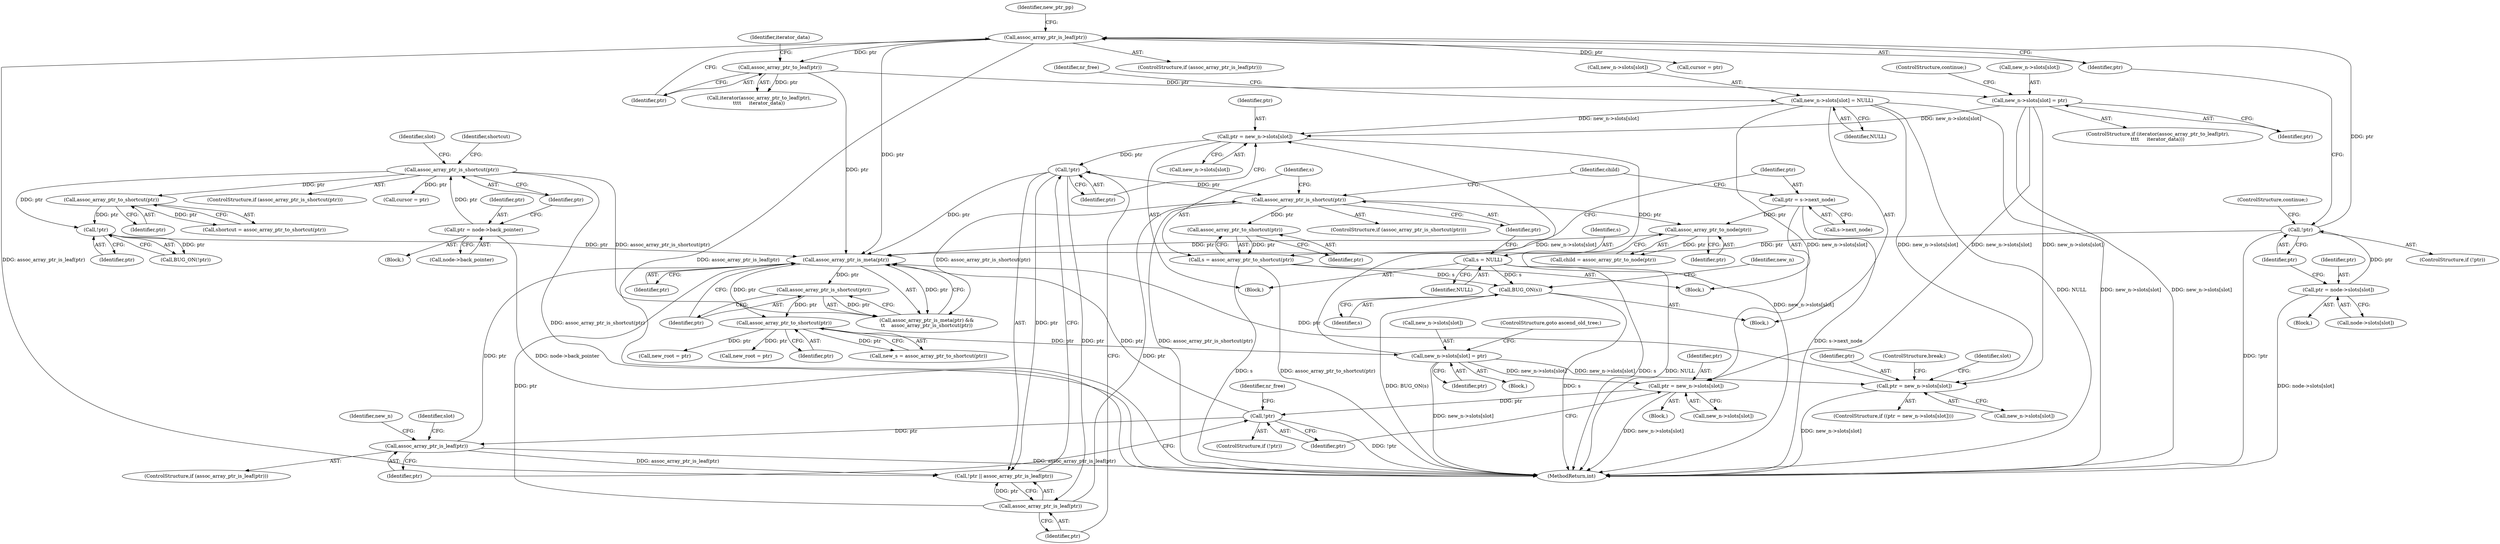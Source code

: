 digraph "0_linux_95389b08d93d5c06ec63ab49bd732b0069b7c35e@pointer" {
"1000494" [label="(Call,BUG_ON(s))"];
"1000448" [label="(Call,s = NULL)"];
"1000455" [label="(Call,s = assoc_array_ptr_to_shortcut(ptr))"];
"1000457" [label="(Call,assoc_array_ptr_to_shortcut(ptr))"];
"1000452" [label="(Call,assoc_array_ptr_is_shortcut(ptr))"];
"1000445" [label="(Call,assoc_array_ptr_is_leaf(ptr))"];
"1000443" [label="(Call,!ptr)"];
"1000434" [label="(Call,ptr = new_n->slots[slot])"];
"1000715" [label="(Call,new_n->slots[slot] = ptr)"];
"1000620" [label="(Call,assoc_array_ptr_to_shortcut(ptr))"];
"1000612" [label="(Call,assoc_array_ptr_is_shortcut(ptr))"];
"1000610" [label="(Call,assoc_array_ptr_is_meta(ptr))"];
"1000837" [label="(Call,!ptr)"];
"1000814" [label="(Call,assoc_array_ptr_to_shortcut(ptr))"];
"1000809" [label="(Call,assoc_array_ptr_is_shortcut(ptr))"];
"1000803" [label="(Call,ptr = node->back_pointer)"];
"1000401" [label="(Call,!ptr)"];
"1000393" [label="(Call,ptr = new_n->slots[slot])"];
"1000352" [label="(Call,new_n->slots[slot] = ptr)"];
"1000349" [label="(Call,assoc_array_ptr_to_leaf(ptr))"];
"1000344" [label="(Call,assoc_array_ptr_is_leaf(ptr))"];
"1000340" [label="(Call,!ptr)"];
"1000332" [label="(Call,ptr = node->slots[slot])"];
"1000496" [label="(Call,new_n->slots[slot] = NULL)"];
"1000466" [label="(Call,assoc_array_ptr_to_node(ptr))"];
"1000459" [label="(Call,ptr = s->next_node)"];
"1000407" [label="(Call,assoc_array_ptr_is_leaf(ptr))"];
"1000600" [label="(Call,ptr = new_n->slots[slot])"];
"1000465" [label="(Identifier,child)"];
"1000400" [label="(ControlStructure,if (!ptr))"];
"1000359" [label="(ControlStructure,continue;)"];
"1000443" [label="(Call,!ptr)"];
"1000722" [label="(ControlStructure,goto ascend_old_tree;)"];
"1000600" [label="(Call,ptr = new_n->slots[slot])"];
"1000810" [label="(Identifier,ptr)"];
"1000406" [label="(ControlStructure,if (assoc_array_ptr_is_leaf(ptr)))"];
"1000458" [label="(Identifier,ptr)"];
"1000804" [label="(Identifier,ptr)"];
"1000442" [label="(Call,!ptr || assoc_array_ptr_is_leaf(ptr))"];
"1000815" [label="(Identifier,ptr)"];
"1000609" [label="(Call,assoc_array_ptr_is_meta(ptr) &&\n\t\t    assoc_array_ptr_is_shortcut(ptr))"];
"1000805" [label="(Call,node->back_pointer)"];
"1000332" [label="(Call,ptr = node->slots[slot])"];
"1000497" [label="(Call,new_n->slots[slot])"];
"1000456" [label="(Identifier,s)"];
"1000450" [label="(Identifier,NULL)"];
"1000434" [label="(Call,ptr = new_n->slots[slot])"];
"1000612" [label="(Call,assoc_array_ptr_is_shortcut(ptr))"];
"1000836" [label="(Call,BUG_ON(!ptr))"];
"1000404" [label="(Identifier,nr_free)"];
"1000339" [label="(ControlStructure,if (!ptr))"];
"1000813" [label="(Identifier,shortcut)"];
"1000460" [label="(Identifier,ptr)"];
"1000116" [label="(Block,)"];
"1000361" [label="(Identifier,new_ptr_pp)"];
"1000878" [label="(MethodReturn,int)"];
"1000496" [label="(Call,new_n->slots[slot] = NULL)"];
"1000829" [label="(Identifier,slot)"];
"1000333" [label="(Identifier,ptr)"];
"1000392" [label="(Block,)"];
"1000341" [label="(Identifier,ptr)"];
"1000715" [label="(Call,new_n->slots[slot] = ptr)"];
"1000345" [label="(Identifier,ptr)"];
"1000721" [label="(Identifier,ptr)"];
"1000446" [label="(Identifier,ptr)"];
"1000352" [label="(Call,new_n->slots[slot] = ptr)"];
"1000350" [label="(Identifier,ptr)"];
"1000448" [label="(Call,s = NULL)"];
"1000334" [label="(Call,node->slots[slot])"];
"1000393" [label="(Call,ptr = new_n->slots[slot])"];
"1000444" [label="(Identifier,ptr)"];
"1000451" [label="(ControlStructure,if (assoc_array_ptr_is_shortcut(ptr)))"];
"1000459" [label="(Call,ptr = s->next_node)"];
"1000452" [label="(Call,assoc_array_ptr_is_shortcut(ptr))"];
"1000613" [label="(Identifier,ptr)"];
"1000803" [label="(Call,ptr = node->back_pointer)"];
"1000455" [label="(Call,s = assoc_array_ptr_to_shortcut(ptr))"];
"1000461" [label="(Call,s->next_node)"];
"1000499" [label="(Identifier,new_n)"];
"1000411" [label="(Identifier,new_n)"];
"1000435" [label="(Identifier,ptr)"];
"1000343" [label="(ControlStructure,if (assoc_array_ptr_is_leaf(ptr)))"];
"1000342" [label="(ControlStructure,continue;)"];
"1000809" [label="(Call,assoc_array_ptr_is_shortcut(ptr))"];
"1000344" [label="(Call,assoc_array_ptr_is_leaf(ptr))"];
"1000814" [label="(Call,assoc_array_ptr_to_shortcut(ptr))"];
"1000620" [label="(Call,assoc_array_ptr_to_shortcut(ptr))"];
"1000837" [label="(Call,!ptr)"];
"1000431" [label="(Block,)"];
"1000614" [label="(Block,)"];
"1000407" [label="(Call,assoc_array_ptr_is_leaf(ptr))"];
"1000808" [label="(ControlStructure,if (assoc_array_ptr_is_shortcut(ptr)))"];
"1000351" [label="(Identifier,iterator_data)"];
"1000494" [label="(Call,BUG_ON(s))"];
"1000483" [label="(Block,)"];
"1000502" [label="(Identifier,NULL)"];
"1000607" [label="(ControlStructure,break;)"];
"1000349" [label="(Call,assoc_array_ptr_to_leaf(ptr))"];
"1000445" [label="(Call,assoc_array_ptr_is_leaf(ptr))"];
"1000401" [label="(Call,!ptr)"];
"1000495" [label="(Identifier,s)"];
"1000467" [label="(Identifier,ptr)"];
"1000833" [label="(Call,cursor = ptr)"];
"1000394" [label="(Identifier,ptr)"];
"1000602" [label="(Call,new_n->slots[slot])"];
"1000449" [label="(Identifier,s)"];
"1000391" [label="(Identifier,slot)"];
"1000347" [label="(ControlStructure,if (iterator(assoc_array_ptr_to_leaf(ptr),\n\t\t\t\t     iterator_data)))"];
"1000464" [label="(Call,child = assoc_array_ptr_to_node(ptr))"];
"1000610" [label="(Call,assoc_array_ptr_is_meta(ptr))"];
"1000599" [label="(ControlStructure,if ((ptr = new_n->slots[slot])))"];
"1000598" [label="(Identifier,slot)"];
"1000348" [label="(Call,iterator(assoc_array_ptr_to_leaf(ptr),\n\t\t\t\t     iterator_data))"];
"1000454" [label="(Block,)"];
"1000436" [label="(Call,new_n->slots[slot])"];
"1000368" [label="(Call,cursor = ptr)"];
"1000648" [label="(Call,new_root = ptr)"];
"1000453" [label="(Identifier,ptr)"];
"1000408" [label="(Identifier,ptr)"];
"1000395" [label="(Call,new_n->slots[slot])"];
"1000618" [label="(Call,new_s = assoc_array_ptr_to_shortcut(ptr))"];
"1000457" [label="(Call,assoc_array_ptr_to_shortcut(ptr))"];
"1000601" [label="(Identifier,ptr)"];
"1000402" [label="(Identifier,ptr)"];
"1000621" [label="(Identifier,ptr)"];
"1000466" [label="(Call,assoc_array_ptr_to_node(ptr))"];
"1000611" [label="(Identifier,ptr)"];
"1000716" [label="(Call,new_n->slots[slot])"];
"1000812" [label="(Call,shortcut = assoc_array_ptr_to_shortcut(ptr))"];
"1000358" [label="(Identifier,ptr)"];
"1000331" [label="(Block,)"];
"1000340" [label="(Call,!ptr)"];
"1000504" [label="(Identifier,nr_free)"];
"1000838" [label="(Identifier,ptr)"];
"1000353" [label="(Call,new_n->slots[slot])"];
"1000697" [label="(Call,new_root = ptr)"];
"1000494" -> "1000483"  [label="AST: "];
"1000494" -> "1000495"  [label="CFG: "];
"1000495" -> "1000494"  [label="AST: "];
"1000499" -> "1000494"  [label="CFG: "];
"1000494" -> "1000878"  [label="DDG: BUG_ON(s)"];
"1000494" -> "1000878"  [label="DDG: s"];
"1000448" -> "1000494"  [label="DDG: s"];
"1000455" -> "1000494"  [label="DDG: s"];
"1000448" -> "1000431"  [label="AST: "];
"1000448" -> "1000450"  [label="CFG: "];
"1000449" -> "1000448"  [label="AST: "];
"1000450" -> "1000448"  [label="AST: "];
"1000453" -> "1000448"  [label="CFG: "];
"1000448" -> "1000878"  [label="DDG: NULL"];
"1000448" -> "1000878"  [label="DDG: s"];
"1000455" -> "1000454"  [label="AST: "];
"1000455" -> "1000457"  [label="CFG: "];
"1000456" -> "1000455"  [label="AST: "];
"1000457" -> "1000455"  [label="AST: "];
"1000460" -> "1000455"  [label="CFG: "];
"1000455" -> "1000878"  [label="DDG: assoc_array_ptr_to_shortcut(ptr)"];
"1000455" -> "1000878"  [label="DDG: s"];
"1000457" -> "1000455"  [label="DDG: ptr"];
"1000457" -> "1000458"  [label="CFG: "];
"1000458" -> "1000457"  [label="AST: "];
"1000452" -> "1000457"  [label="DDG: ptr"];
"1000452" -> "1000451"  [label="AST: "];
"1000452" -> "1000453"  [label="CFG: "];
"1000453" -> "1000452"  [label="AST: "];
"1000456" -> "1000452"  [label="CFG: "];
"1000465" -> "1000452"  [label="CFG: "];
"1000452" -> "1000878"  [label="DDG: assoc_array_ptr_is_shortcut(ptr)"];
"1000445" -> "1000452"  [label="DDG: ptr"];
"1000443" -> "1000452"  [label="DDG: ptr"];
"1000452" -> "1000466"  [label="DDG: ptr"];
"1000452" -> "1000609"  [label="DDG: assoc_array_ptr_is_shortcut(ptr)"];
"1000445" -> "1000442"  [label="AST: "];
"1000445" -> "1000446"  [label="CFG: "];
"1000446" -> "1000445"  [label="AST: "];
"1000442" -> "1000445"  [label="CFG: "];
"1000445" -> "1000442"  [label="DDG: ptr"];
"1000443" -> "1000445"  [label="DDG: ptr"];
"1000445" -> "1000610"  [label="DDG: ptr"];
"1000443" -> "1000442"  [label="AST: "];
"1000443" -> "1000444"  [label="CFG: "];
"1000444" -> "1000443"  [label="AST: "];
"1000446" -> "1000443"  [label="CFG: "];
"1000442" -> "1000443"  [label="CFG: "];
"1000443" -> "1000442"  [label="DDG: ptr"];
"1000434" -> "1000443"  [label="DDG: ptr"];
"1000443" -> "1000610"  [label="DDG: ptr"];
"1000434" -> "1000431"  [label="AST: "];
"1000434" -> "1000436"  [label="CFG: "];
"1000435" -> "1000434"  [label="AST: "];
"1000436" -> "1000434"  [label="AST: "];
"1000444" -> "1000434"  [label="CFG: "];
"1000434" -> "1000878"  [label="DDG: new_n->slots[slot]"];
"1000715" -> "1000434"  [label="DDG: new_n->slots[slot]"];
"1000352" -> "1000434"  [label="DDG: new_n->slots[slot]"];
"1000496" -> "1000434"  [label="DDG: new_n->slots[slot]"];
"1000715" -> "1000614"  [label="AST: "];
"1000715" -> "1000721"  [label="CFG: "];
"1000716" -> "1000715"  [label="AST: "];
"1000721" -> "1000715"  [label="AST: "];
"1000722" -> "1000715"  [label="CFG: "];
"1000715" -> "1000878"  [label="DDG: new_n->slots[slot]"];
"1000715" -> "1000393"  [label="DDG: new_n->slots[slot]"];
"1000715" -> "1000600"  [label="DDG: new_n->slots[slot]"];
"1000620" -> "1000715"  [label="DDG: ptr"];
"1000620" -> "1000618"  [label="AST: "];
"1000620" -> "1000621"  [label="CFG: "];
"1000621" -> "1000620"  [label="AST: "];
"1000618" -> "1000620"  [label="CFG: "];
"1000620" -> "1000618"  [label="DDG: ptr"];
"1000612" -> "1000620"  [label="DDG: ptr"];
"1000610" -> "1000620"  [label="DDG: ptr"];
"1000620" -> "1000648"  [label="DDG: ptr"];
"1000620" -> "1000697"  [label="DDG: ptr"];
"1000612" -> "1000609"  [label="AST: "];
"1000612" -> "1000613"  [label="CFG: "];
"1000613" -> "1000612"  [label="AST: "];
"1000609" -> "1000612"  [label="CFG: "];
"1000612" -> "1000609"  [label="DDG: ptr"];
"1000610" -> "1000612"  [label="DDG: ptr"];
"1000610" -> "1000609"  [label="AST: "];
"1000610" -> "1000611"  [label="CFG: "];
"1000611" -> "1000610"  [label="AST: "];
"1000613" -> "1000610"  [label="CFG: "];
"1000609" -> "1000610"  [label="CFG: "];
"1000610" -> "1000609"  [label="DDG: ptr"];
"1000837" -> "1000610"  [label="DDG: ptr"];
"1000401" -> "1000610"  [label="DDG: ptr"];
"1000466" -> "1000610"  [label="DDG: ptr"];
"1000407" -> "1000610"  [label="DDG: ptr"];
"1000349" -> "1000610"  [label="DDG: ptr"];
"1000340" -> "1000610"  [label="DDG: ptr"];
"1000600" -> "1000610"  [label="DDG: ptr"];
"1000344" -> "1000610"  [label="DDG: ptr"];
"1000837" -> "1000836"  [label="AST: "];
"1000837" -> "1000838"  [label="CFG: "];
"1000838" -> "1000837"  [label="AST: "];
"1000836" -> "1000837"  [label="CFG: "];
"1000837" -> "1000836"  [label="DDG: ptr"];
"1000814" -> "1000837"  [label="DDG: ptr"];
"1000809" -> "1000837"  [label="DDG: ptr"];
"1000814" -> "1000812"  [label="AST: "];
"1000814" -> "1000815"  [label="CFG: "];
"1000815" -> "1000814"  [label="AST: "];
"1000812" -> "1000814"  [label="CFG: "];
"1000814" -> "1000812"  [label="DDG: ptr"];
"1000809" -> "1000814"  [label="DDG: ptr"];
"1000809" -> "1000808"  [label="AST: "];
"1000809" -> "1000810"  [label="CFG: "];
"1000810" -> "1000809"  [label="AST: "];
"1000813" -> "1000809"  [label="CFG: "];
"1000829" -> "1000809"  [label="CFG: "];
"1000809" -> "1000878"  [label="DDG: assoc_array_ptr_is_shortcut(ptr)"];
"1000809" -> "1000609"  [label="DDG: assoc_array_ptr_is_shortcut(ptr)"];
"1000803" -> "1000809"  [label="DDG: ptr"];
"1000809" -> "1000833"  [label="DDG: ptr"];
"1000803" -> "1000116"  [label="AST: "];
"1000803" -> "1000805"  [label="CFG: "];
"1000804" -> "1000803"  [label="AST: "];
"1000805" -> "1000803"  [label="AST: "];
"1000810" -> "1000803"  [label="CFG: "];
"1000803" -> "1000878"  [label="DDG: node->back_pointer"];
"1000401" -> "1000400"  [label="AST: "];
"1000401" -> "1000402"  [label="CFG: "];
"1000402" -> "1000401"  [label="AST: "];
"1000404" -> "1000401"  [label="CFG: "];
"1000408" -> "1000401"  [label="CFG: "];
"1000401" -> "1000878"  [label="DDG: !ptr"];
"1000393" -> "1000401"  [label="DDG: ptr"];
"1000401" -> "1000407"  [label="DDG: ptr"];
"1000393" -> "1000392"  [label="AST: "];
"1000393" -> "1000395"  [label="CFG: "];
"1000394" -> "1000393"  [label="AST: "];
"1000395" -> "1000393"  [label="AST: "];
"1000402" -> "1000393"  [label="CFG: "];
"1000393" -> "1000878"  [label="DDG: new_n->slots[slot]"];
"1000352" -> "1000393"  [label="DDG: new_n->slots[slot]"];
"1000496" -> "1000393"  [label="DDG: new_n->slots[slot]"];
"1000352" -> "1000347"  [label="AST: "];
"1000352" -> "1000358"  [label="CFG: "];
"1000353" -> "1000352"  [label="AST: "];
"1000358" -> "1000352"  [label="AST: "];
"1000359" -> "1000352"  [label="CFG: "];
"1000352" -> "1000878"  [label="DDG: new_n->slots[slot]"];
"1000349" -> "1000352"  [label="DDG: ptr"];
"1000352" -> "1000600"  [label="DDG: new_n->slots[slot]"];
"1000349" -> "1000348"  [label="AST: "];
"1000349" -> "1000350"  [label="CFG: "];
"1000350" -> "1000349"  [label="AST: "];
"1000351" -> "1000349"  [label="CFG: "];
"1000349" -> "1000348"  [label="DDG: ptr"];
"1000344" -> "1000349"  [label="DDG: ptr"];
"1000344" -> "1000343"  [label="AST: "];
"1000344" -> "1000345"  [label="CFG: "];
"1000345" -> "1000344"  [label="AST: "];
"1000350" -> "1000344"  [label="CFG: "];
"1000361" -> "1000344"  [label="CFG: "];
"1000344" -> "1000878"  [label="DDG: assoc_array_ptr_is_leaf(ptr)"];
"1000340" -> "1000344"  [label="DDG: ptr"];
"1000344" -> "1000368"  [label="DDG: ptr"];
"1000344" -> "1000442"  [label="DDG: assoc_array_ptr_is_leaf(ptr)"];
"1000340" -> "1000339"  [label="AST: "];
"1000340" -> "1000341"  [label="CFG: "];
"1000341" -> "1000340"  [label="AST: "];
"1000342" -> "1000340"  [label="CFG: "];
"1000345" -> "1000340"  [label="CFG: "];
"1000340" -> "1000878"  [label="DDG: !ptr"];
"1000332" -> "1000340"  [label="DDG: ptr"];
"1000332" -> "1000331"  [label="AST: "];
"1000332" -> "1000334"  [label="CFG: "];
"1000333" -> "1000332"  [label="AST: "];
"1000334" -> "1000332"  [label="AST: "];
"1000341" -> "1000332"  [label="CFG: "];
"1000332" -> "1000878"  [label="DDG: node->slots[slot]"];
"1000496" -> "1000483"  [label="AST: "];
"1000496" -> "1000502"  [label="CFG: "];
"1000497" -> "1000496"  [label="AST: "];
"1000502" -> "1000496"  [label="AST: "];
"1000504" -> "1000496"  [label="CFG: "];
"1000496" -> "1000878"  [label="DDG: new_n->slots[slot]"];
"1000496" -> "1000878"  [label="DDG: NULL"];
"1000496" -> "1000600"  [label="DDG: new_n->slots[slot]"];
"1000466" -> "1000464"  [label="AST: "];
"1000466" -> "1000467"  [label="CFG: "];
"1000467" -> "1000466"  [label="AST: "];
"1000464" -> "1000466"  [label="CFG: "];
"1000466" -> "1000464"  [label="DDG: ptr"];
"1000459" -> "1000466"  [label="DDG: ptr"];
"1000459" -> "1000454"  [label="AST: "];
"1000459" -> "1000461"  [label="CFG: "];
"1000460" -> "1000459"  [label="AST: "];
"1000461" -> "1000459"  [label="AST: "];
"1000465" -> "1000459"  [label="CFG: "];
"1000459" -> "1000878"  [label="DDG: s->next_node"];
"1000407" -> "1000406"  [label="AST: "];
"1000407" -> "1000408"  [label="CFG: "];
"1000408" -> "1000407"  [label="AST: "];
"1000411" -> "1000407"  [label="CFG: "];
"1000391" -> "1000407"  [label="CFG: "];
"1000407" -> "1000878"  [label="DDG: assoc_array_ptr_is_leaf(ptr)"];
"1000407" -> "1000442"  [label="DDG: assoc_array_ptr_is_leaf(ptr)"];
"1000600" -> "1000599"  [label="AST: "];
"1000600" -> "1000602"  [label="CFG: "];
"1000601" -> "1000600"  [label="AST: "];
"1000602" -> "1000600"  [label="AST: "];
"1000607" -> "1000600"  [label="CFG: "];
"1000598" -> "1000600"  [label="CFG: "];
"1000600" -> "1000878"  [label="DDG: new_n->slots[slot]"];
}
